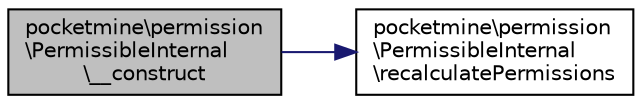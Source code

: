 digraph "pocketmine\permission\PermissibleInternal\__construct"
{
 // INTERACTIVE_SVG=YES
 // LATEX_PDF_SIZE
  edge [fontname="Helvetica",fontsize="10",labelfontname="Helvetica",labelfontsize="10"];
  node [fontname="Helvetica",fontsize="10",shape=record];
  rankdir="LR";
  Node1 [label="pocketmine\\permission\l\\PermissibleInternal\l\\__construct",height=0.2,width=0.4,color="black", fillcolor="grey75", style="filled", fontcolor="black",tooltip=" "];
  Node1 -> Node2 [color="midnightblue",fontsize="10",style="solid",fontname="Helvetica"];
  Node2 [label="pocketmine\\permission\l\\PermissibleInternal\l\\recalculatePermissions",height=0.2,width=0.4,color="black", fillcolor="white", style="filled",URL="$d9/d10/classpocketmine_1_1permission_1_1_permissible_internal.html#aee98927c68e2e0c1115b74bfabce7216",tooltip=" "];
}
